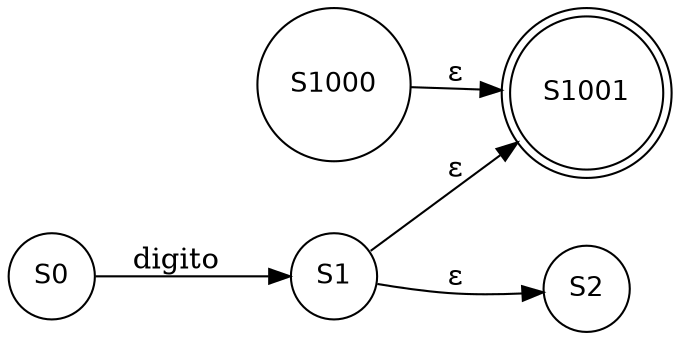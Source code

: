  digraph G {
    node [shape=circle fontsize=13 fontname = "helvetica"];
    nodesep=0.4;
    ranksep=0.5;

    rankdir=LR;

S1000 -> S1001 [label="ε"];
S1 -> S2 [label="ε"];
S1 -> S1001 [label="ε"];
S0 -> S1 [label="digito"];
S1001 [shape=doublecircle];
}
